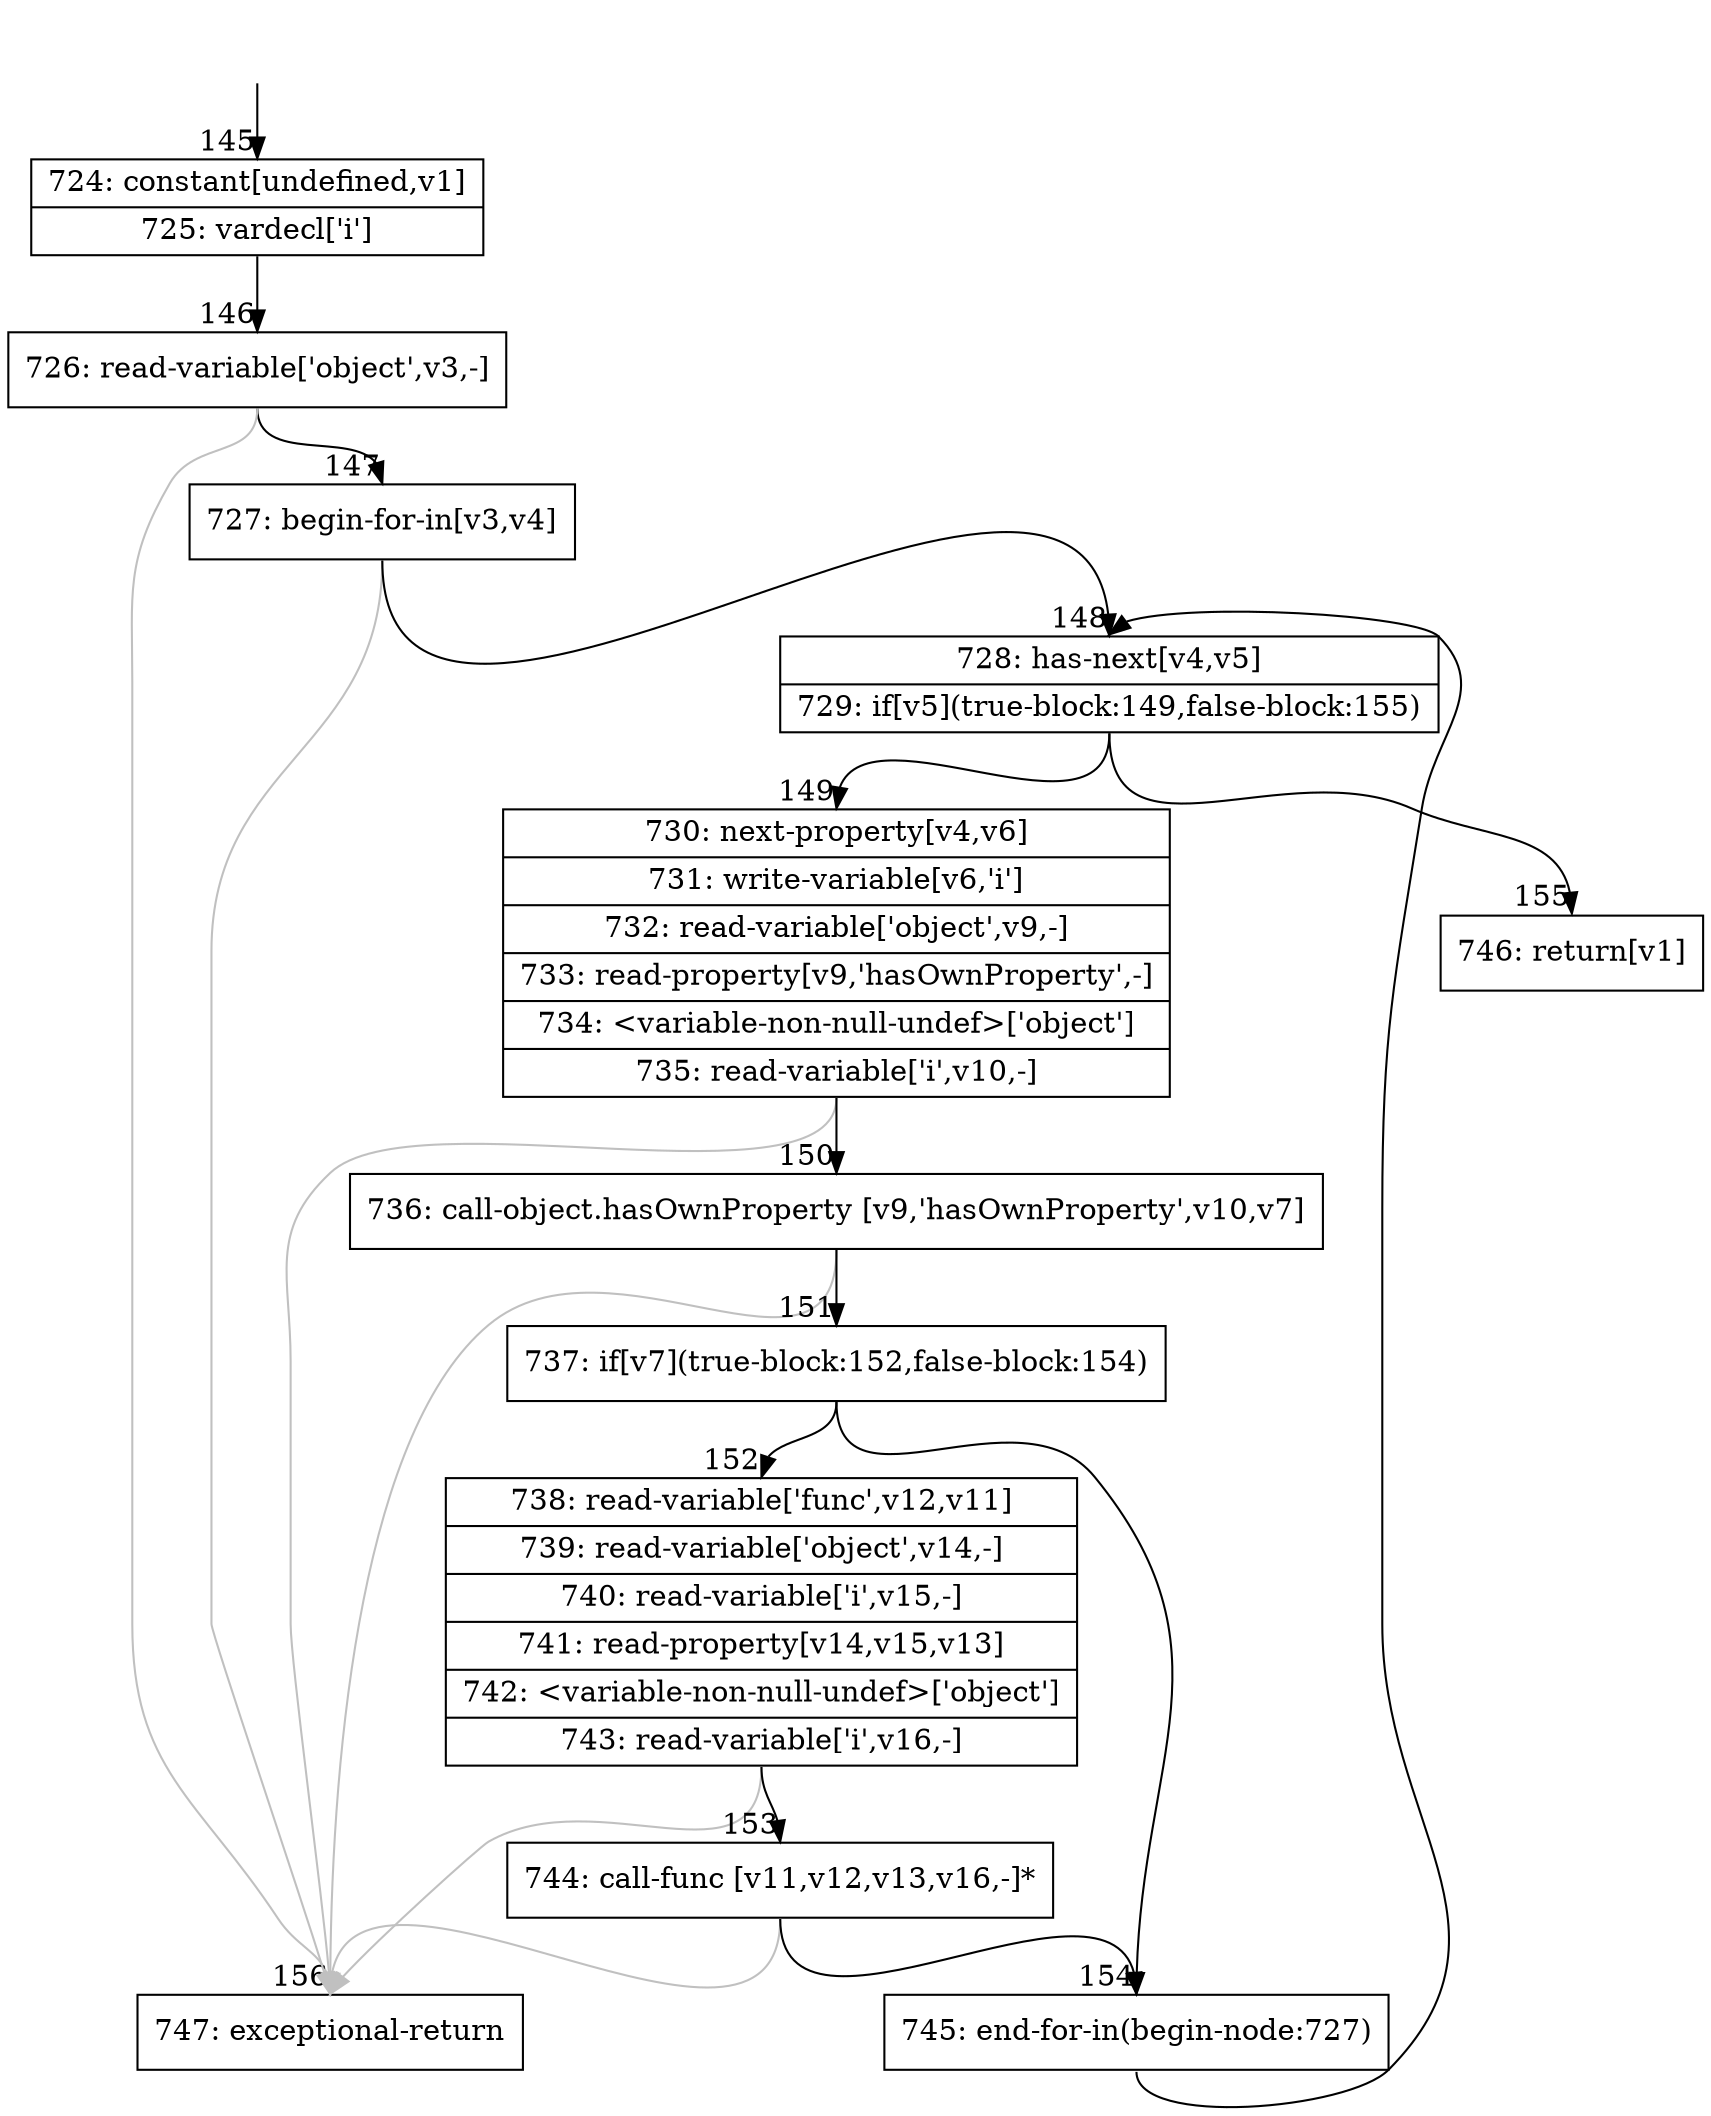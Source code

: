 digraph {
rankdir="TD"
BB_entry12[shape=none,label=""];
BB_entry12 -> BB145 [tailport=s, headport=n, headlabel="    145"]
BB145 [shape=record label="{724: constant[undefined,v1]|725: vardecl['i']}" ] 
BB145 -> BB146 [tailport=s, headport=n, headlabel="      146"]
BB146 [shape=record label="{726: read-variable['object',v3,-]}" ] 
BB146 -> BB147 [tailport=s, headport=n, headlabel="      147"]
BB146 -> BB156 [tailport=s, headport=n, color=gray, headlabel="      156"]
BB147 [shape=record label="{727: begin-for-in[v3,v4]}" ] 
BB147 -> BB148 [tailport=s, headport=n, headlabel="      148"]
BB147 -> BB156 [tailport=s, headport=n, color=gray]
BB148 [shape=record label="{728: has-next[v4,v5]|729: if[v5](true-block:149,false-block:155)}" ] 
BB148 -> BB149 [tailport=s, headport=n, headlabel="      149"]
BB148 -> BB155 [tailport=s, headport=n, headlabel="      155"]
BB149 [shape=record label="{730: next-property[v4,v6]|731: write-variable[v6,'i']|732: read-variable['object',v9,-]|733: read-property[v9,'hasOwnProperty',-]|734: \<variable-non-null-undef\>['object']|735: read-variable['i',v10,-]}" ] 
BB149 -> BB150 [tailport=s, headport=n, headlabel="      150"]
BB149 -> BB156 [tailport=s, headport=n, color=gray]
BB150 [shape=record label="{736: call-object.hasOwnProperty [v9,'hasOwnProperty',v10,v7]}" ] 
BB150 -> BB151 [tailport=s, headport=n, headlabel="      151"]
BB150 -> BB156 [tailport=s, headport=n, color=gray]
BB151 [shape=record label="{737: if[v7](true-block:152,false-block:154)}" ] 
BB151 -> BB152 [tailport=s, headport=n, headlabel="      152"]
BB151 -> BB154 [tailport=s, headport=n, headlabel="      154"]
BB152 [shape=record label="{738: read-variable['func',v12,v11]|739: read-variable['object',v14,-]|740: read-variable['i',v15,-]|741: read-property[v14,v15,v13]|742: \<variable-non-null-undef\>['object']|743: read-variable['i',v16,-]}" ] 
BB152 -> BB153 [tailport=s, headport=n, headlabel="      153"]
BB152 -> BB156 [tailport=s, headport=n, color=gray]
BB153 [shape=record label="{744: call-func [v11,v12,v13,v16,-]*}" ] 
BB153 -> BB154 [tailport=s, headport=n]
BB153 -> BB156 [tailport=s, headport=n, color=gray]
BB154 [shape=record label="{745: end-for-in(begin-node:727)}" ] 
BB154 -> BB148 [tailport=s, headport=n]
BB155 [shape=record label="{746: return[v1]}" ] 
BB156 [shape=record label="{747: exceptional-return}" ] 
//#$~ 87
}
